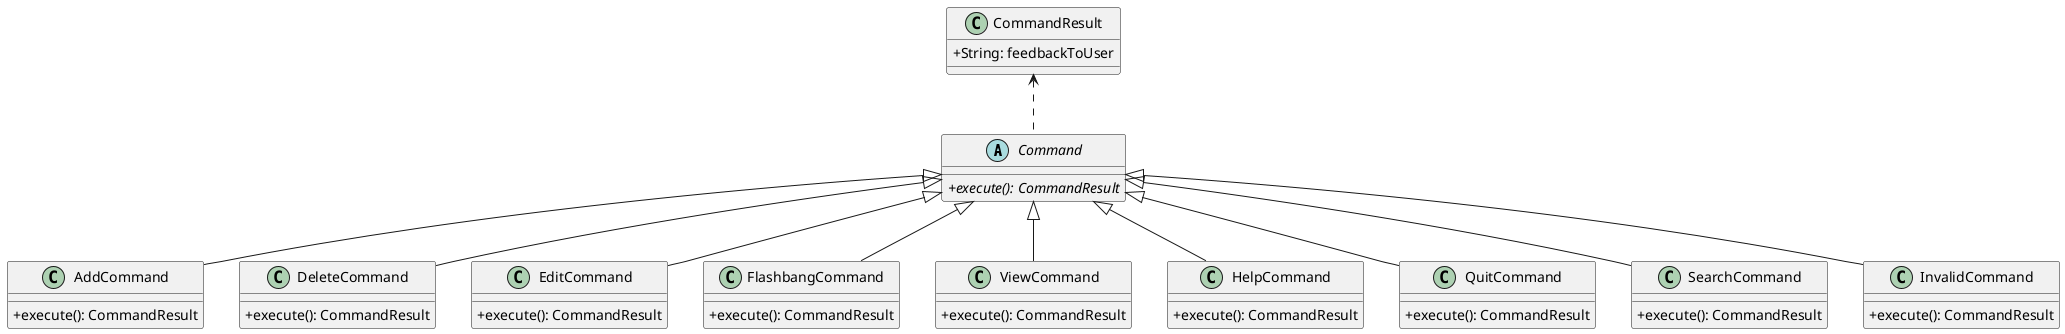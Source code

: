 @startuml
'https://plantuml.com/class-diagram
skinparam classAttributeIconSize 0


abstract class Command {
    + execute(): CommandResult {abstract}
}
class AddCommand {
    + execute(): CommandResult
}

class DeleteCommand {
    + execute(): CommandResult
}

class EditCommand {
    + execute(): CommandResult
}
class FlashbangCommand {
    + execute(): CommandResult
}
class ViewCommand {
    + execute(): CommandResult
}
class HelpCommand {
    + execute(): CommandResult
}
class QuitCommand {
    + execute(): CommandResult
}
class SearchCommand {
    + execute(): CommandResult
}
class InvalidCommand {
    + execute(): CommandResult
}

class CommandResult {
    + String: feedbackToUser
}

CommandResult <.. Command

Command <|-- AddCommand
Command <|-- DeleteCommand
Command <|-- EditCommand
Command <|-- FlashbangCommand
Command <|-- HelpCommand
Command <|-- QuitCommand
Command <|-- ViewCommand
Command <|-- InvalidCommand
Command <|-- SearchCommand


@enduml